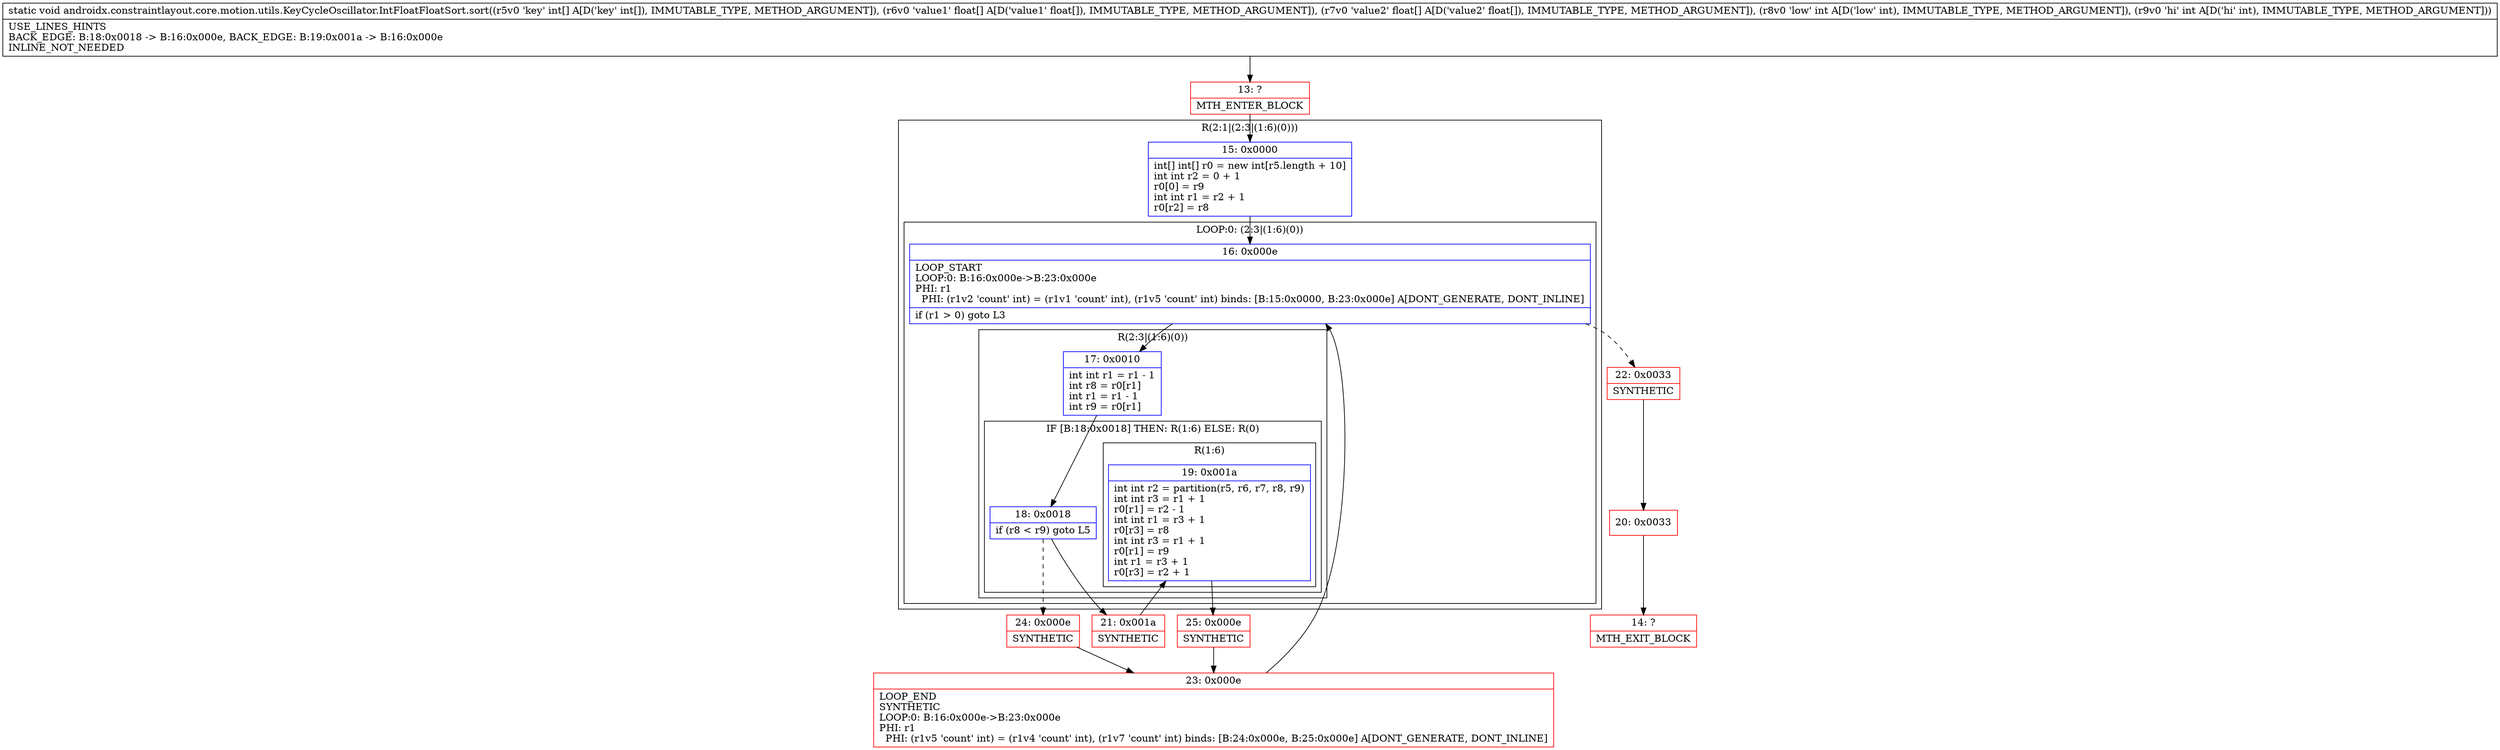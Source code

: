 digraph "CFG forandroidx.constraintlayout.core.motion.utils.KeyCycleOscillator.IntFloatFloatSort.sort([I[F[FII)V" {
subgraph cluster_Region_64905503 {
label = "R(2:1|(2:3|(1:6)(0)))";
node [shape=record,color=blue];
Node_15 [shape=record,label="{15\:\ 0x0000|int[] int[] r0 = new int[r5.length + 10]\lint int r2 = 0 + 1\lr0[0] = r9\lint int r1 = r2 + 1\lr0[r2] = r8\l}"];
subgraph cluster_LoopRegion_958397180 {
label = "LOOP:0: (2:3|(1:6)(0))";
node [shape=record,color=blue];
Node_16 [shape=record,label="{16\:\ 0x000e|LOOP_START\lLOOP:0: B:16:0x000e\-\>B:23:0x000e\lPHI: r1 \l  PHI: (r1v2 'count' int) = (r1v1 'count' int), (r1v5 'count' int) binds: [B:15:0x0000, B:23:0x000e] A[DONT_GENERATE, DONT_INLINE]\l|if (r1 \> 0) goto L3\l}"];
subgraph cluster_Region_1250642825 {
label = "R(2:3|(1:6)(0))";
node [shape=record,color=blue];
Node_17 [shape=record,label="{17\:\ 0x0010|int int r1 = r1 \- 1\lint r8 = r0[r1]\lint r1 = r1 \- 1\lint r9 = r0[r1]\l}"];
subgraph cluster_IfRegion_1236906585 {
label = "IF [B:18:0x0018] THEN: R(1:6) ELSE: R(0)";
node [shape=record,color=blue];
Node_18 [shape=record,label="{18\:\ 0x0018|if (r8 \< r9) goto L5\l}"];
subgraph cluster_Region_1743650358 {
label = "R(1:6)";
node [shape=record,color=blue];
Node_19 [shape=record,label="{19\:\ 0x001a|int int r2 = partition(r5, r6, r7, r8, r9)\lint int r3 = r1 + 1\lr0[r1] = r2 \- 1\lint int r1 = r3 + 1\lr0[r3] = r8\lint int r3 = r1 + 1\lr0[r1] = r9\lint r1 = r3 + 1\lr0[r3] = r2 + 1\l}"];
}
subgraph cluster_Region_1004246347 {
label = "R(0)";
node [shape=record,color=blue];
}
}
}
}
}
Node_13 [shape=record,color=red,label="{13\:\ ?|MTH_ENTER_BLOCK\l}"];
Node_21 [shape=record,color=red,label="{21\:\ 0x001a|SYNTHETIC\l}"];
Node_25 [shape=record,color=red,label="{25\:\ 0x000e|SYNTHETIC\l}"];
Node_23 [shape=record,color=red,label="{23\:\ 0x000e|LOOP_END\lSYNTHETIC\lLOOP:0: B:16:0x000e\-\>B:23:0x000e\lPHI: r1 \l  PHI: (r1v5 'count' int) = (r1v4 'count' int), (r1v7 'count' int) binds: [B:24:0x000e, B:25:0x000e] A[DONT_GENERATE, DONT_INLINE]\l}"];
Node_24 [shape=record,color=red,label="{24\:\ 0x000e|SYNTHETIC\l}"];
Node_22 [shape=record,color=red,label="{22\:\ 0x0033|SYNTHETIC\l}"];
Node_20 [shape=record,color=red,label="{20\:\ 0x0033}"];
Node_14 [shape=record,color=red,label="{14\:\ ?|MTH_EXIT_BLOCK\l}"];
MethodNode[shape=record,label="{static void androidx.constraintlayout.core.motion.utils.KeyCycleOscillator.IntFloatFloatSort.sort((r5v0 'key' int[] A[D('key' int[]), IMMUTABLE_TYPE, METHOD_ARGUMENT]), (r6v0 'value1' float[] A[D('value1' float[]), IMMUTABLE_TYPE, METHOD_ARGUMENT]), (r7v0 'value2' float[] A[D('value2' float[]), IMMUTABLE_TYPE, METHOD_ARGUMENT]), (r8v0 'low' int A[D('low' int), IMMUTABLE_TYPE, METHOD_ARGUMENT]), (r9v0 'hi' int A[D('hi' int), IMMUTABLE_TYPE, METHOD_ARGUMENT]))  | USE_LINES_HINTS\lBACK_EDGE: B:18:0x0018 \-\> B:16:0x000e, BACK_EDGE: B:19:0x001a \-\> B:16:0x000e\lINLINE_NOT_NEEDED\l}"];
MethodNode -> Node_13;Node_15 -> Node_16;
Node_16 -> Node_17;
Node_16 -> Node_22[style=dashed];
Node_17 -> Node_18;
Node_18 -> Node_21;
Node_18 -> Node_24[style=dashed];
Node_19 -> Node_25;
Node_13 -> Node_15;
Node_21 -> Node_19;
Node_25 -> Node_23;
Node_23 -> Node_16;
Node_24 -> Node_23;
Node_22 -> Node_20;
Node_20 -> Node_14;
}


